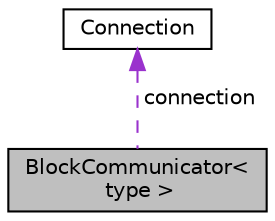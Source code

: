 digraph "BlockCommunicator&lt; type &gt;"
{
 // INTERACTIVE_SVG=YES
 // LATEX_PDF_SIZE
  edge [fontname="Helvetica",fontsize="10",labelfontname="Helvetica",labelfontsize="10"];
  node [fontname="Helvetica",fontsize="10",shape=record];
  Node1 [label="BlockCommunicator\<\l type \>",height=0.2,width=0.4,color="black", fillcolor="grey75", style="filled", fontcolor="black",tooltip=" "];
  Node2 -> Node1 [dir="back",color="darkorchid3",fontsize="10",style="dashed",label=" connection" ,fontname="Helvetica"];
  Node2 [label="Connection",height=0.2,width=0.4,color="black", fillcolor="white", style="filled",URL="$dd/d10/class_connection.html",tooltip=" "];
}
